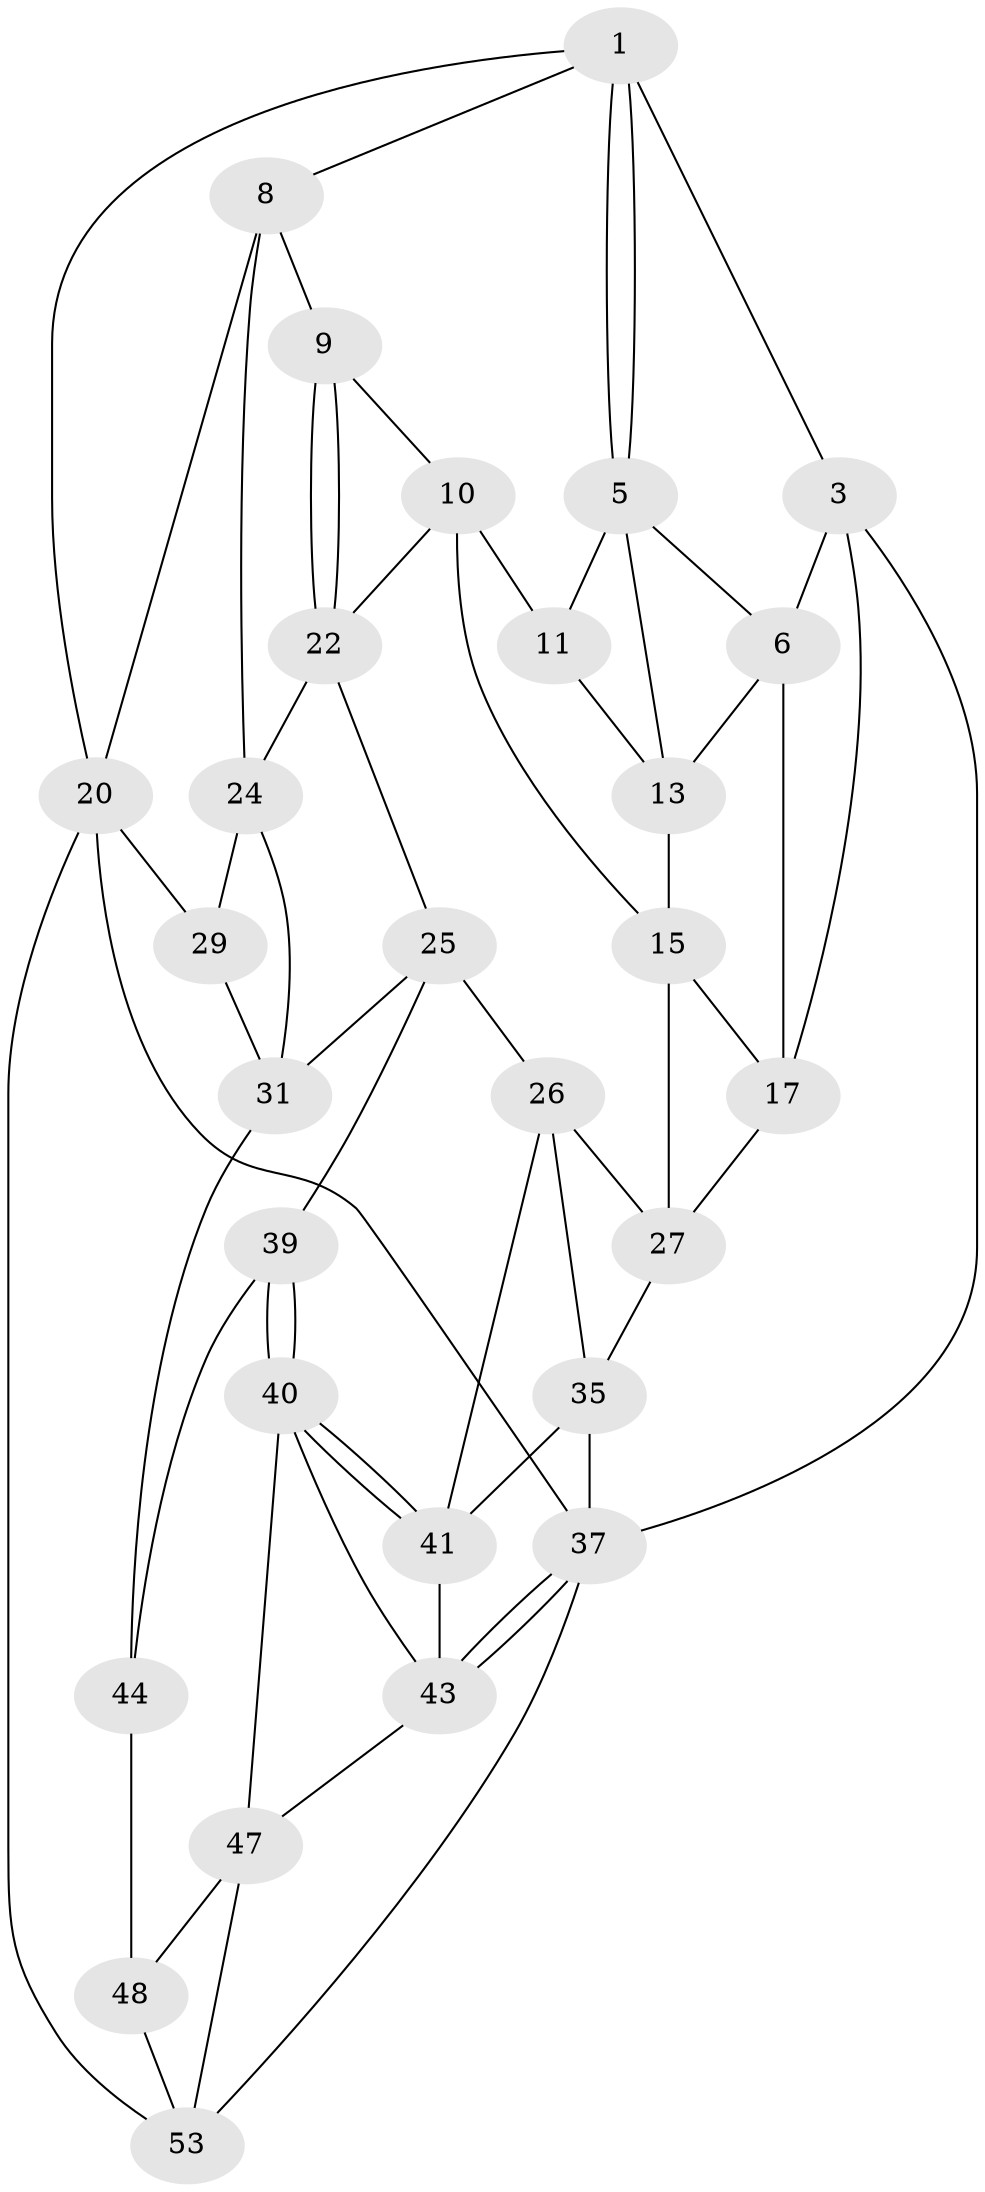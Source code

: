 // Generated by graph-tools (version 1.1) at 2025/52/02/27/25 19:52:36]
// undirected, 29 vertices, 61 edges
graph export_dot {
graph [start="1"]
  node [color=gray90,style=filled];
  1 [pos="+0.493352838896873+0.0033530395755660895",super="+2"];
  3 [pos="+0+0",super="+4"];
  5 [pos="+0.45369225634676885+0.09805263337520281",super="+12"];
  6 [pos="+0.1361284463586595+0.18944538310332262",super="+7"];
  8 [pos="+0.7208839620943005+0.15580418488188275",super="+19"];
  9 [pos="+0.6330978522939039+0.38074469335455996"];
  10 [pos="+0.581258850161538+0.3699669020494045",super="+21"];
  11 [pos="+0.40502439471942164+0.25599422626715623"];
  13 [pos="+0.1501208930004886+0.2008674196154836",super="+14"];
  15 [pos="+0.29479701862084334+0.43900446816223127",super="+16"];
  17 [pos="+0.031510769378556895+0.285143308678127",super="+18"];
  20 [pos="+1+0.42392126535971114",super="+55"];
  22 [pos="+0.7049776836846967+0.5285432282639081",super="+23"];
  24 [pos="+0.7654305514009285+0.5418664462541682",super="+30"];
  25 [pos="+0.5237153130979788+0.6973986623246039",super="+33"];
  26 [pos="+0.28493305564230326+0.6340639317222037",super="+34"];
  27 [pos="+0.26499027712455286+0.48597919765922204",super="+28"];
  29 [pos="+1+0.8214989532444826",super="+52"];
  31 [pos="+0.720648792282689+0.8539839153114226",super="+32"];
  35 [pos="+0.04779582302464465+0.6868005095364698",super="+36"];
  37 [pos="+0+1",super="+38"];
  39 [pos="+0.45346087661161383+0.7870288002066655"];
  40 [pos="+0.24679245808616812+0.8013321604819972",super="+46"];
  41 [pos="+0.2333932817490269+0.7703239348913614",super="+42"];
  43 [pos="+0+1",super="+49"];
  44 [pos="+0.623481067080387+1",super="+45"];
  47 [pos="+0.3117931827499813+0.9030429161881801",super="+50"];
  48 [pos="+0.3510198505604047+0.9064949402217287",super="+51"];
  53 [pos="+0.6255423786893003+1",super="+54"];
  1 -- 5;
  1 -- 5;
  1 -- 8;
  1 -- 3;
  1 -- 20;
  3 -- 6;
  3 -- 17;
  3 -- 37;
  5 -- 6;
  5 -- 13;
  5 -- 11;
  6 -- 13;
  6 -- 17;
  8 -- 9;
  8 -- 24;
  8 -- 20;
  9 -- 10;
  9 -- 22;
  9 -- 22;
  10 -- 11;
  10 -- 15;
  10 -- 22;
  11 -- 13;
  13 -- 15;
  15 -- 17;
  15 -- 27;
  17 -- 27;
  20 -- 29 [weight=2];
  20 -- 53;
  20 -- 37;
  22 -- 24;
  22 -- 25;
  24 -- 29;
  24 -- 31;
  25 -- 26;
  25 -- 39;
  25 -- 31;
  26 -- 27;
  26 -- 41;
  26 -- 35;
  27 -- 35;
  29 -- 31;
  31 -- 44;
  35 -- 41;
  35 -- 37;
  37 -- 43;
  37 -- 43;
  37 -- 53;
  39 -- 40;
  39 -- 40;
  39 -- 44;
  40 -- 41;
  40 -- 41;
  40 -- 47;
  40 -- 43;
  41 -- 43;
  43 -- 47;
  44 -- 48 [weight=2];
  47 -- 48;
  47 -- 53;
  48 -- 53;
}
